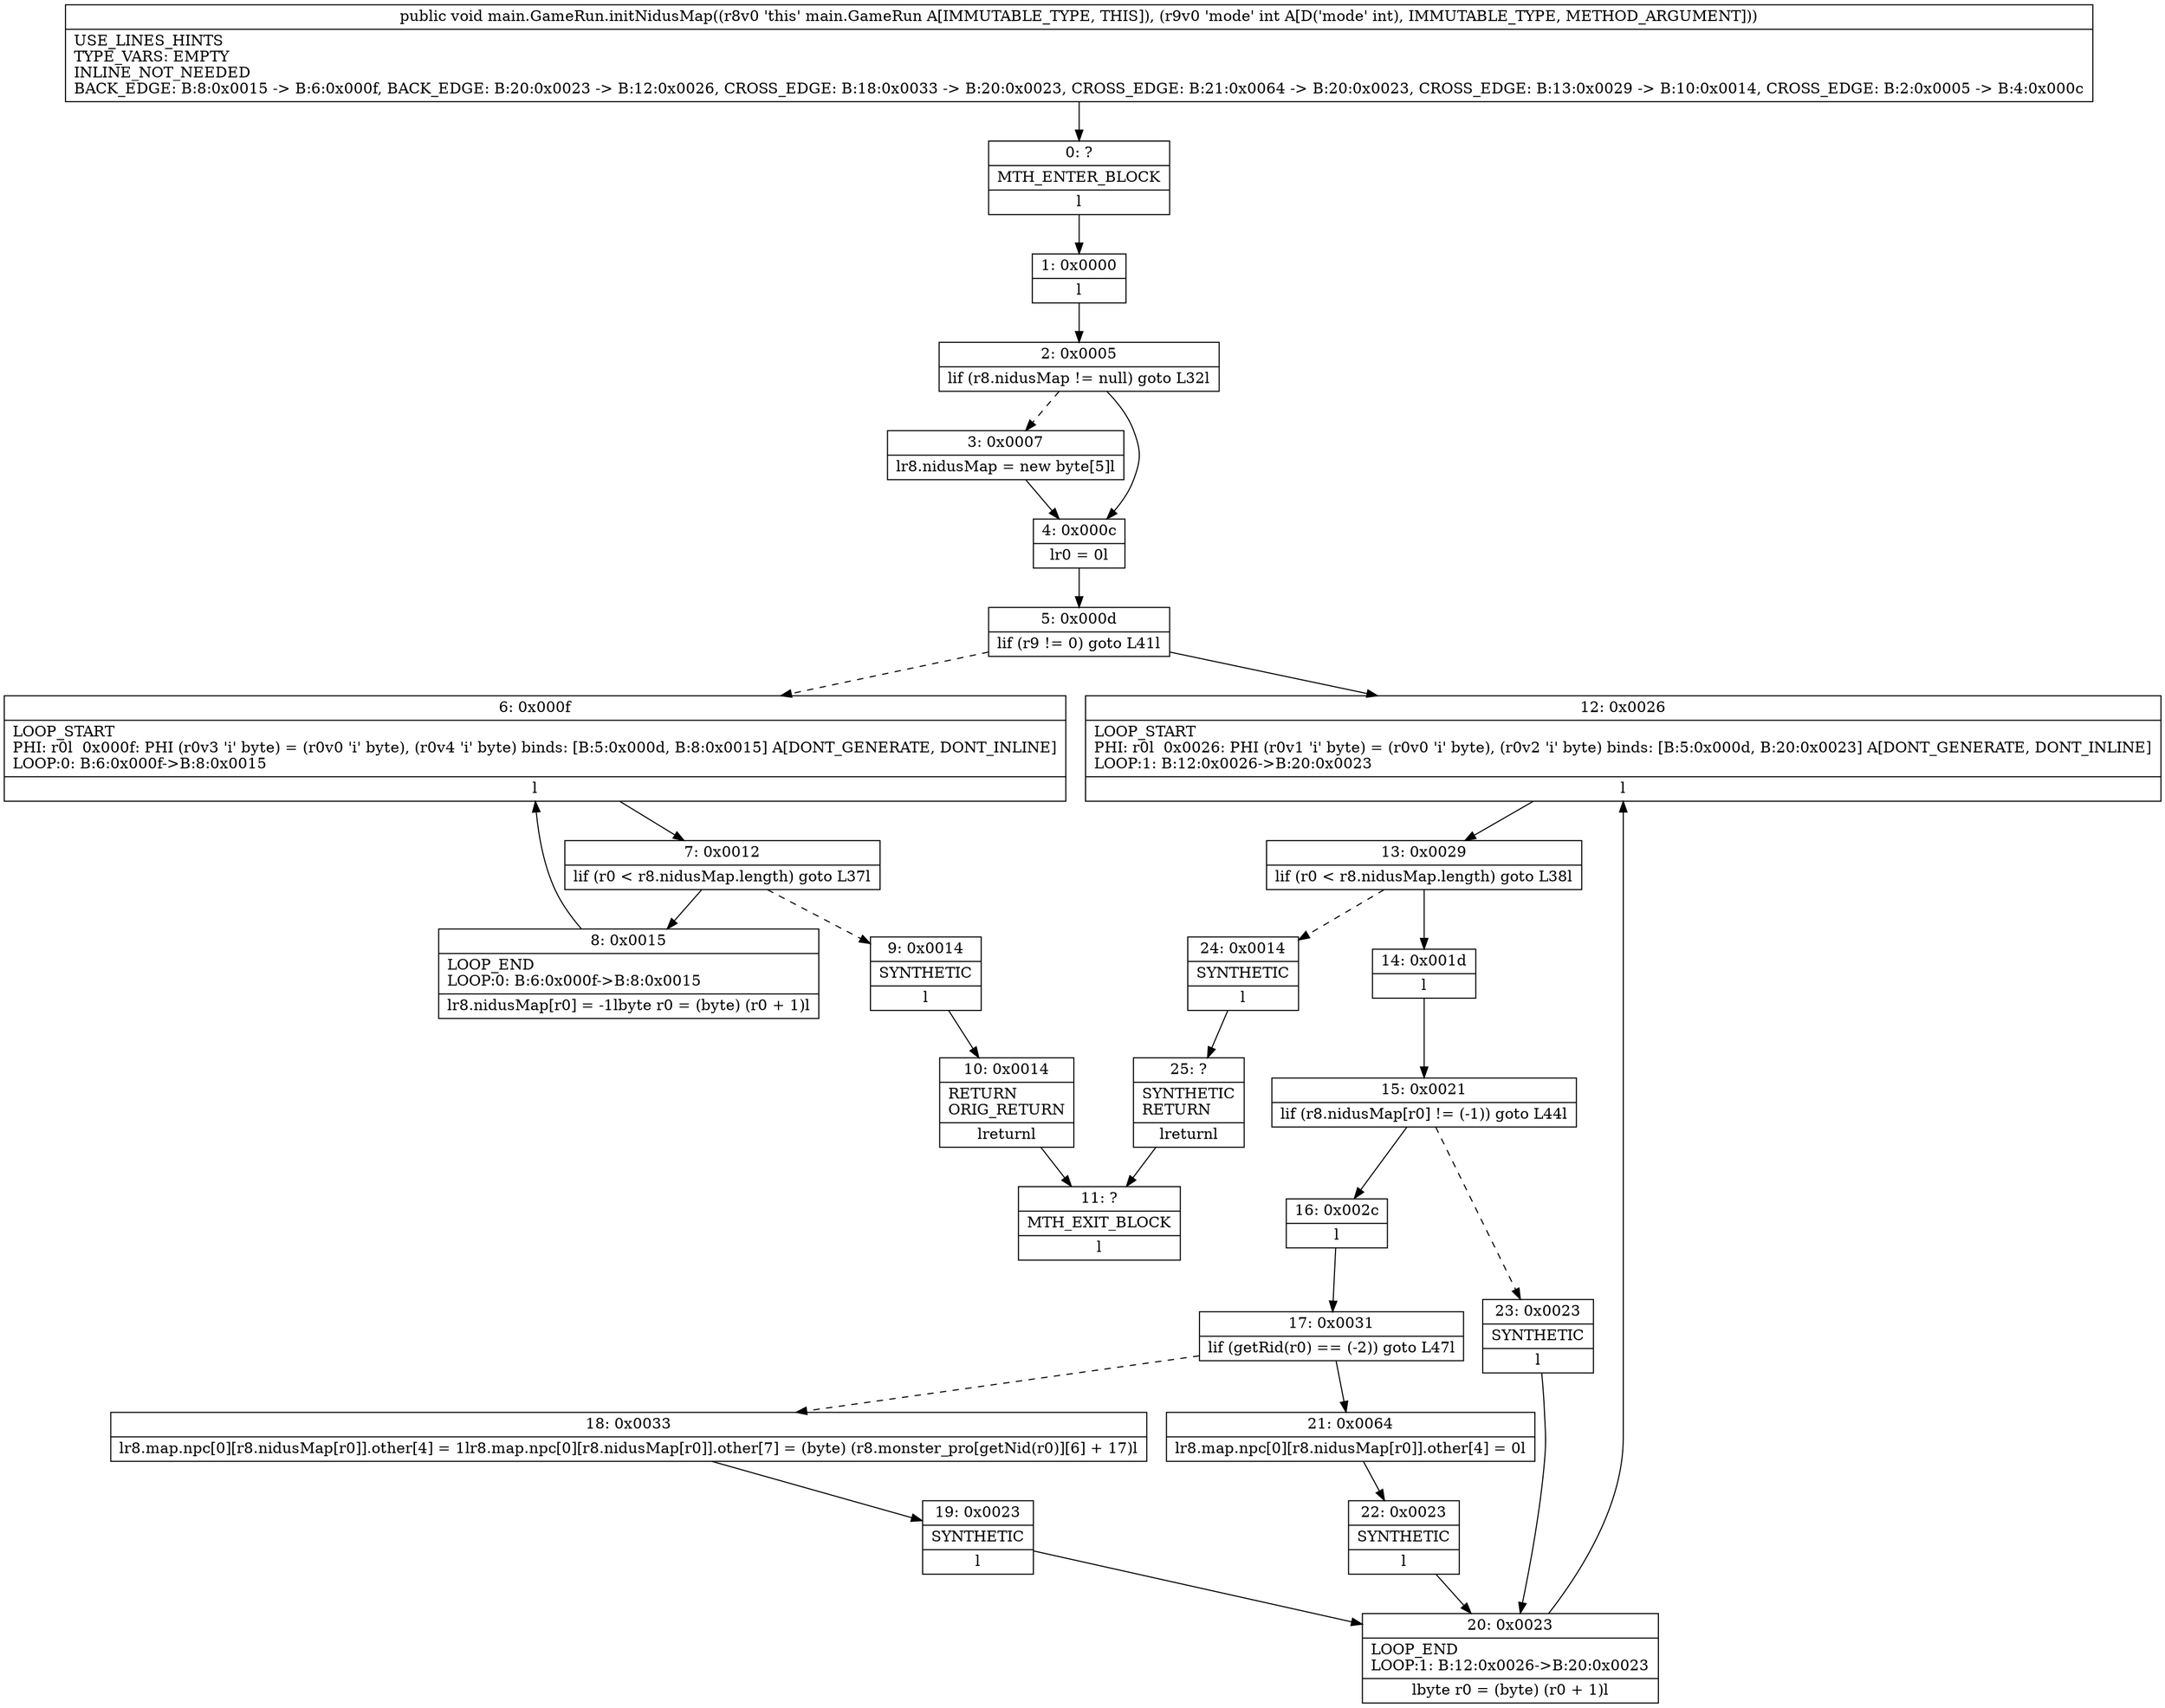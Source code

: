 digraph "CFG formain.GameRun.initNidusMap(I)V" {
Node_0 [shape=record,label="{0\:\ ?|MTH_ENTER_BLOCK\l|l}"];
Node_1 [shape=record,label="{1\:\ 0x0000|l}"];
Node_2 [shape=record,label="{2\:\ 0x0005|lif (r8.nidusMap != null) goto L32l}"];
Node_3 [shape=record,label="{3\:\ 0x0007|lr8.nidusMap = new byte[5]l}"];
Node_4 [shape=record,label="{4\:\ 0x000c|lr0 = 0l}"];
Node_5 [shape=record,label="{5\:\ 0x000d|lif (r9 != 0) goto L41l}"];
Node_6 [shape=record,label="{6\:\ 0x000f|LOOP_START\lPHI: r0l  0x000f: PHI (r0v3 'i' byte) = (r0v0 'i' byte), (r0v4 'i' byte) binds: [B:5:0x000d, B:8:0x0015] A[DONT_GENERATE, DONT_INLINE]\lLOOP:0: B:6:0x000f\-\>B:8:0x0015\l|l}"];
Node_7 [shape=record,label="{7\:\ 0x0012|lif (r0 \< r8.nidusMap.length) goto L37l}"];
Node_8 [shape=record,label="{8\:\ 0x0015|LOOP_END\lLOOP:0: B:6:0x000f\-\>B:8:0x0015\l|lr8.nidusMap[r0] = \-1lbyte r0 = (byte) (r0 + 1)l}"];
Node_9 [shape=record,label="{9\:\ 0x0014|SYNTHETIC\l|l}"];
Node_10 [shape=record,label="{10\:\ 0x0014|RETURN\lORIG_RETURN\l|lreturnl}"];
Node_11 [shape=record,label="{11\:\ ?|MTH_EXIT_BLOCK\l|l}"];
Node_12 [shape=record,label="{12\:\ 0x0026|LOOP_START\lPHI: r0l  0x0026: PHI (r0v1 'i' byte) = (r0v0 'i' byte), (r0v2 'i' byte) binds: [B:5:0x000d, B:20:0x0023] A[DONT_GENERATE, DONT_INLINE]\lLOOP:1: B:12:0x0026\-\>B:20:0x0023\l|l}"];
Node_13 [shape=record,label="{13\:\ 0x0029|lif (r0 \< r8.nidusMap.length) goto L38l}"];
Node_14 [shape=record,label="{14\:\ 0x001d|l}"];
Node_15 [shape=record,label="{15\:\ 0x0021|lif (r8.nidusMap[r0] != (\-1)) goto L44l}"];
Node_16 [shape=record,label="{16\:\ 0x002c|l}"];
Node_17 [shape=record,label="{17\:\ 0x0031|lif (getRid(r0) == (\-2)) goto L47l}"];
Node_18 [shape=record,label="{18\:\ 0x0033|lr8.map.npc[0][r8.nidusMap[r0]].other[4] = 1lr8.map.npc[0][r8.nidusMap[r0]].other[7] = (byte) (r8.monster_pro[getNid(r0)][6] + 17)l}"];
Node_19 [shape=record,label="{19\:\ 0x0023|SYNTHETIC\l|l}"];
Node_20 [shape=record,label="{20\:\ 0x0023|LOOP_END\lLOOP:1: B:12:0x0026\-\>B:20:0x0023\l|lbyte r0 = (byte) (r0 + 1)l}"];
Node_21 [shape=record,label="{21\:\ 0x0064|lr8.map.npc[0][r8.nidusMap[r0]].other[4] = 0l}"];
Node_22 [shape=record,label="{22\:\ 0x0023|SYNTHETIC\l|l}"];
Node_23 [shape=record,label="{23\:\ 0x0023|SYNTHETIC\l|l}"];
Node_24 [shape=record,label="{24\:\ 0x0014|SYNTHETIC\l|l}"];
Node_25 [shape=record,label="{25\:\ ?|SYNTHETIC\lRETURN\l|lreturnl}"];
MethodNode[shape=record,label="{public void main.GameRun.initNidusMap((r8v0 'this' main.GameRun A[IMMUTABLE_TYPE, THIS]), (r9v0 'mode' int A[D('mode' int), IMMUTABLE_TYPE, METHOD_ARGUMENT]))  | USE_LINES_HINTS\lTYPE_VARS: EMPTY\lINLINE_NOT_NEEDED\lBACK_EDGE: B:8:0x0015 \-\> B:6:0x000f, BACK_EDGE: B:20:0x0023 \-\> B:12:0x0026, CROSS_EDGE: B:18:0x0033 \-\> B:20:0x0023, CROSS_EDGE: B:21:0x0064 \-\> B:20:0x0023, CROSS_EDGE: B:13:0x0029 \-\> B:10:0x0014, CROSS_EDGE: B:2:0x0005 \-\> B:4:0x000c\l}"];
MethodNode -> Node_0;
Node_0 -> Node_1;
Node_1 -> Node_2;
Node_2 -> Node_3[style=dashed];
Node_2 -> Node_4;
Node_3 -> Node_4;
Node_4 -> Node_5;
Node_5 -> Node_6[style=dashed];
Node_5 -> Node_12;
Node_6 -> Node_7;
Node_7 -> Node_8;
Node_7 -> Node_9[style=dashed];
Node_8 -> Node_6;
Node_9 -> Node_10;
Node_10 -> Node_11;
Node_12 -> Node_13;
Node_13 -> Node_14;
Node_13 -> Node_24[style=dashed];
Node_14 -> Node_15;
Node_15 -> Node_16;
Node_15 -> Node_23[style=dashed];
Node_16 -> Node_17;
Node_17 -> Node_18[style=dashed];
Node_17 -> Node_21;
Node_18 -> Node_19;
Node_19 -> Node_20;
Node_20 -> Node_12;
Node_21 -> Node_22;
Node_22 -> Node_20;
Node_23 -> Node_20;
Node_24 -> Node_25;
Node_25 -> Node_11;
}

